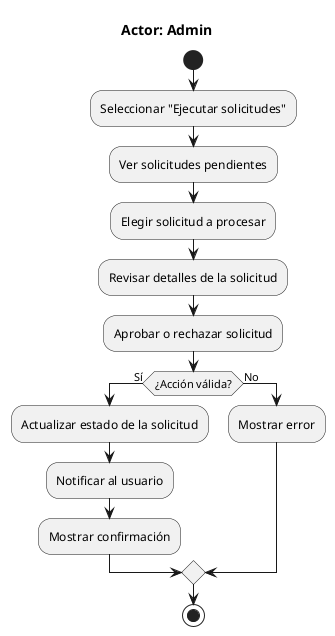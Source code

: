 @startuml
title Actor: Admin
start
:Seleccionar "Ejecutar solicitudes";
:Ver solicitudes pendientes;
:Elegir solicitud a procesar;
:Revisar detalles de la solicitud;
:Aprobar o rechazar solicitud;
if (¿Acción válida?) then (Sí)
  :Actualizar estado de la solicitud;
  :Notificar al usuario;
  :Mostrar confirmación;
else (No)
  :Mostrar error;
endif
stop
@enduml